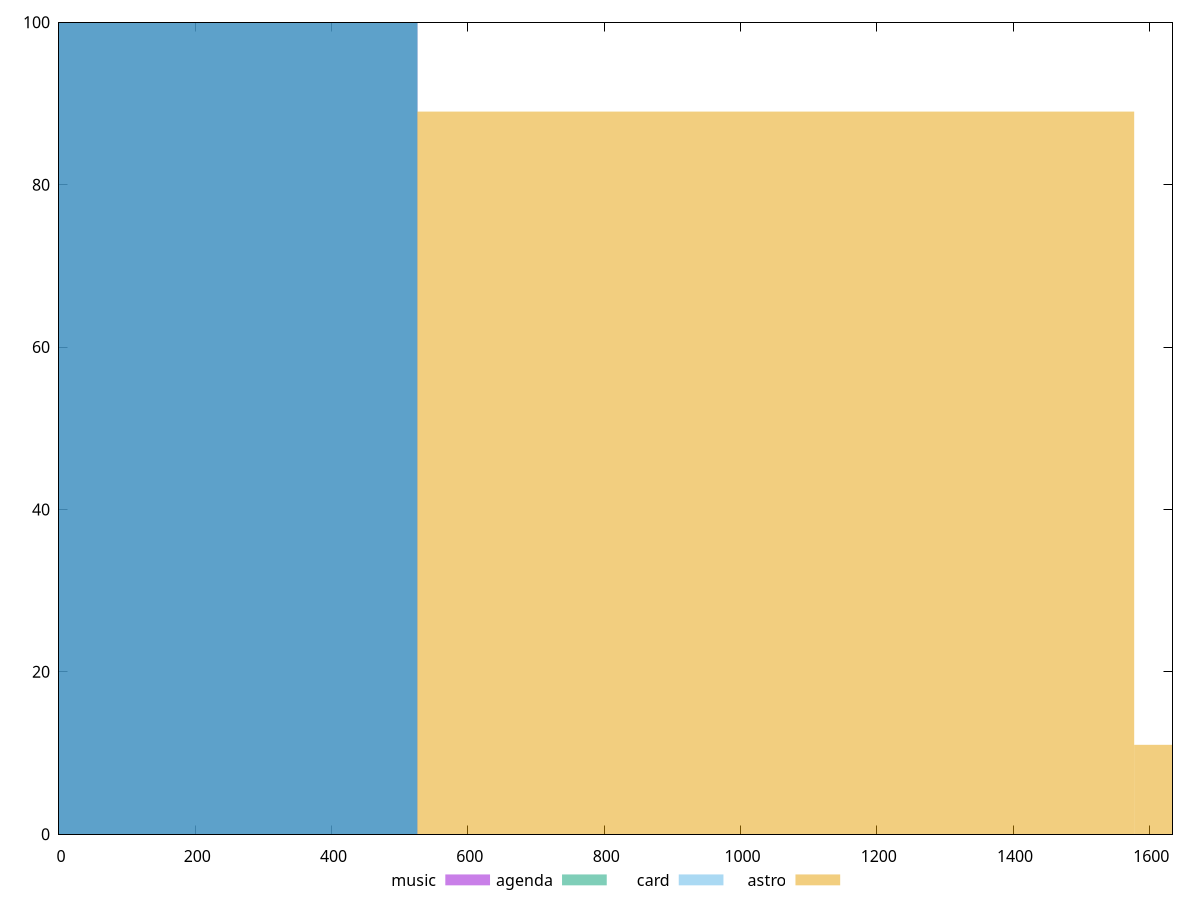 reset

$music <<EOF
0 100
EOF

$agenda <<EOF
0 100
EOF

$card <<EOF
0 100
EOF

$astro <<EOF
1051.850009916902 89
2103.700019833804 11
EOF

set key outside below
set boxwidth 1051.850009916902
set xrange [0:1634]
set yrange [0:100]
set trange [0:100]
set style fill transparent solid 0.5 noborder
set terminal svg size 640, 520 enhanced background rgb 'white'
set output "reports/report_00032_2021-02-25T10-28-15.087Z/render-blocking-resources/comparison/histogram/all_raw.svg"

plot $music title "music" with boxes, \
     $agenda title "agenda" with boxes, \
     $card title "card" with boxes, \
     $astro title "astro" with boxes

reset
